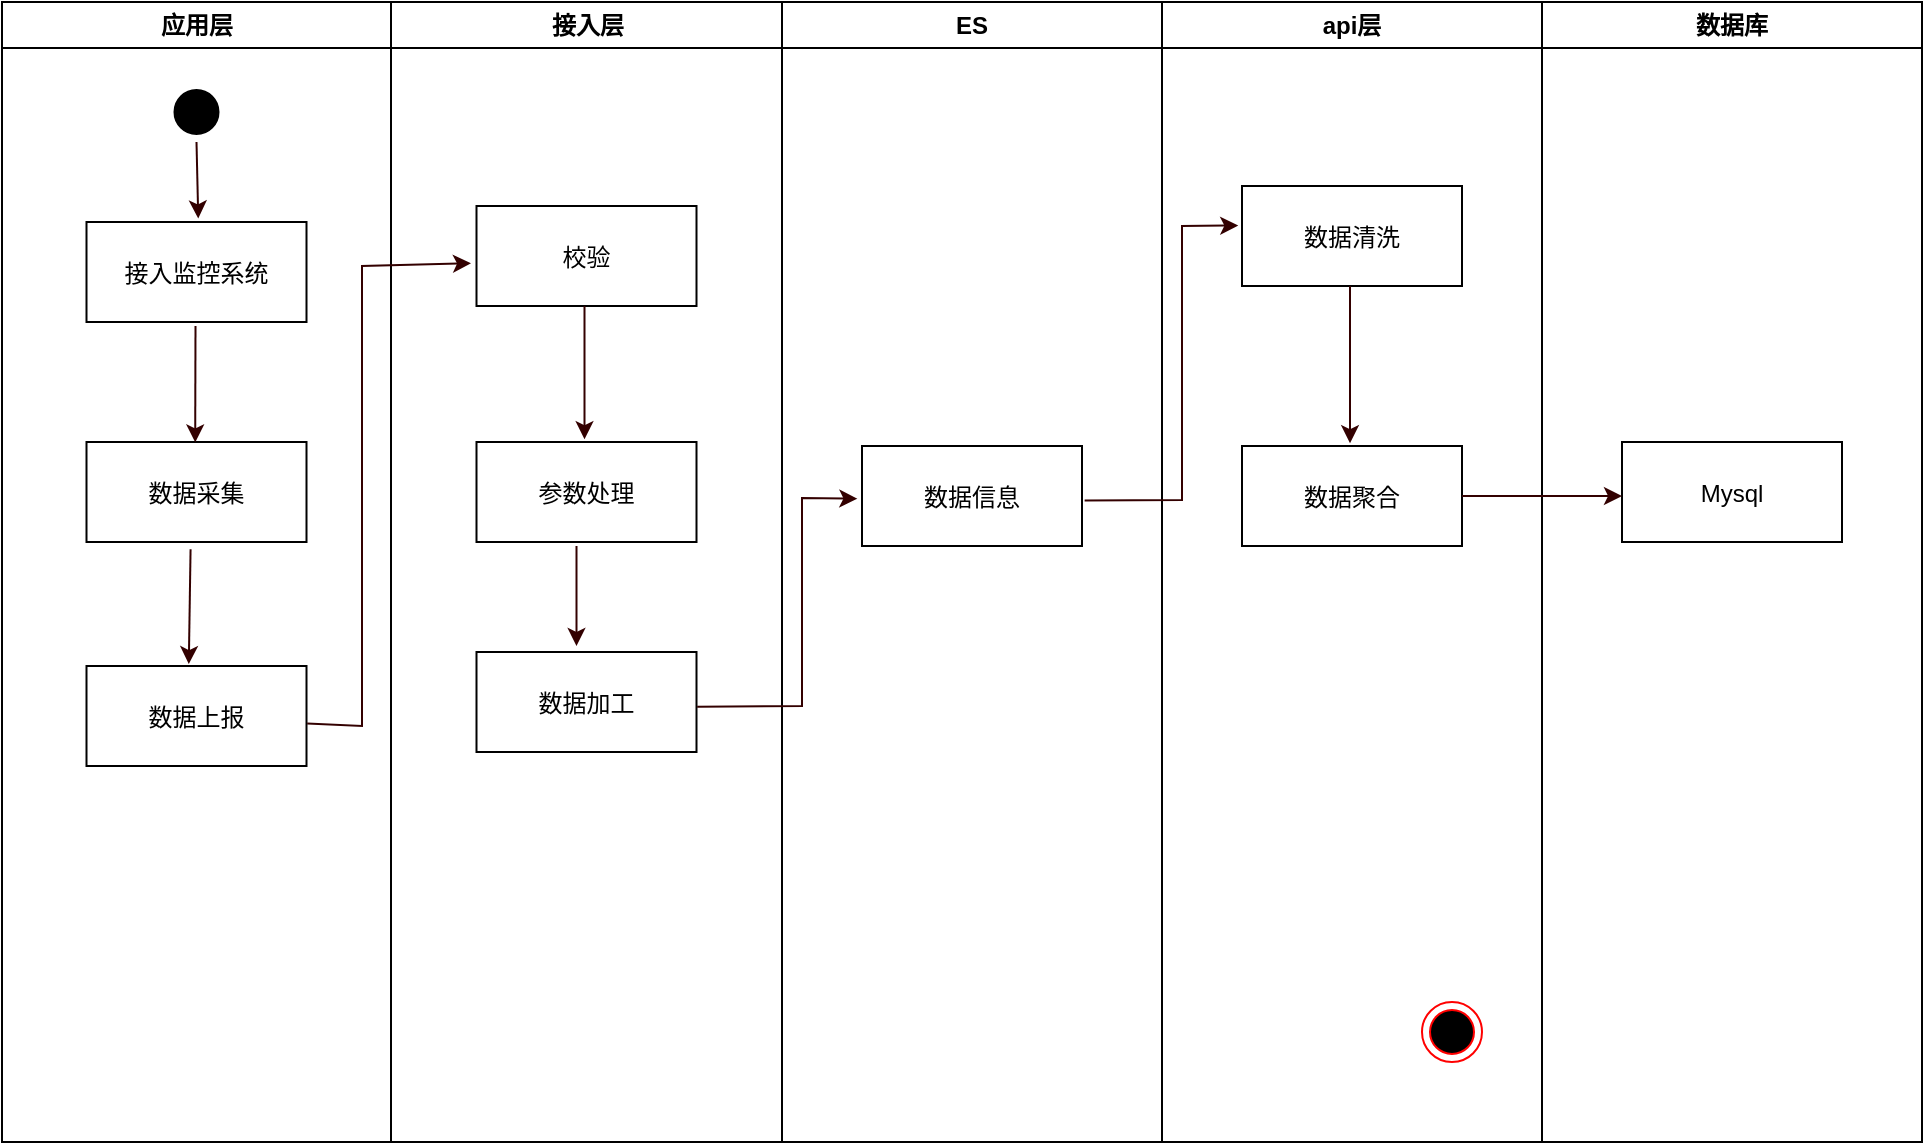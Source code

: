<mxfile version="20.8.19" type="github">
  <diagram name="Page-1" id="e7e014a7-5840-1c2e-5031-d8a46d1fe8dd">
    <mxGraphModel dx="1235" dy="684" grid="1" gridSize="10" guides="1" tooltips="1" connect="1" arrows="1" fold="1" page="1" pageScale="1" pageWidth="1169" pageHeight="826" background="none" math="0" shadow="0">
      <root>
        <mxCell id="0" />
        <mxCell id="1" parent="0" />
        <mxCell id="2" value="应用层" style="swimlane;whiteSpace=wrap" parent="1" vertex="1">
          <mxGeometry x="250" y="128" width="194.5" height="570" as="geometry" />
        </mxCell>
        <mxCell id="5" value="" style="ellipse;shape=startState;fillColor=#000000;strokeColor=#000000;" parent="2" vertex="1">
          <mxGeometry x="82.25" y="40" width="30" height="30" as="geometry" />
        </mxCell>
        <mxCell id="7" value="接入监控系统" style="" parent="2" vertex="1">
          <mxGeometry x="42.25" y="110" width="110" height="50" as="geometry" />
        </mxCell>
        <mxCell id="8" value="数据采集" style="" parent="2" vertex="1">
          <mxGeometry x="42.25" y="220" width="110" height="50" as="geometry" />
        </mxCell>
        <mxCell id="10" value="数据上报" style="" parent="2" vertex="1">
          <mxGeometry x="42.25" y="332" width="110" height="50" as="geometry" />
        </mxCell>
        <mxCell id="DrsEd7ObtTv_xb2q4TgE-41" value="" style="endArrow=classic;html=1;rounded=0;strokeColor=#330000;entryX=0.494;entryY=0.004;entryDx=0;entryDy=0;entryPerimeter=0;" edge="1" parent="2" target="8">
          <mxGeometry width="50" height="50" relative="1" as="geometry">
            <mxPoint x="96.75" y="162" as="sourcePoint" />
            <mxPoint x="377.75" y="252" as="targetPoint" />
          </mxGeometry>
        </mxCell>
        <mxCell id="DrsEd7ObtTv_xb2q4TgE-42" value="" style="endArrow=classic;html=1;rounded=0;strokeColor=#330000;entryX=0.508;entryY=-0.036;entryDx=0;entryDy=0;entryPerimeter=0;" edge="1" parent="2" target="7">
          <mxGeometry width="50" height="50" relative="1" as="geometry">
            <mxPoint x="97.25" y="70.0" as="sourcePoint" />
            <mxPoint x="377.75" y="252" as="targetPoint" />
          </mxGeometry>
        </mxCell>
        <mxCell id="DrsEd7ObtTv_xb2q4TgE-66" value="" style="endArrow=classic;html=1;rounded=0;strokeColor=#330000;exitX=0.473;exitY=1.073;exitDx=0;exitDy=0;exitPerimeter=0;entryX=0.465;entryY=-0.019;entryDx=0;entryDy=0;entryPerimeter=0;" edge="1" parent="2" source="8" target="10">
          <mxGeometry width="50" height="50" relative="1" as="geometry">
            <mxPoint x="480" y="322" as="sourcePoint" />
            <mxPoint x="530" y="272" as="targetPoint" />
          </mxGeometry>
        </mxCell>
        <mxCell id="3" value="接入层" style="swimlane;whiteSpace=wrap" parent="1" vertex="1">
          <mxGeometry x="444.5" y="128" width="195.5" height="570" as="geometry" />
        </mxCell>
        <mxCell id="15" value="校验" style="" parent="3" vertex="1">
          <mxGeometry x="42.75" y="102" width="110" height="50" as="geometry" />
        </mxCell>
        <mxCell id="16" value="参数处理" style="" parent="3" vertex="1">
          <mxGeometry x="42.75" y="220" width="110" height="50" as="geometry" />
        </mxCell>
        <mxCell id="18" value="数据加工" style="" parent="3" vertex="1">
          <mxGeometry x="42.75" y="325" width="110" height="50" as="geometry" />
        </mxCell>
        <mxCell id="DrsEd7ObtTv_xb2q4TgE-62" value="" style="endArrow=classic;html=1;rounded=0;strokeColor=#330000;entryX=0.491;entryY=-0.028;entryDx=0;entryDy=0;entryPerimeter=0;" edge="1" parent="3" target="16">
          <mxGeometry width="50" height="50" relative="1" as="geometry">
            <mxPoint x="96.75" y="152" as="sourcePoint" />
            <mxPoint x="82.75" y="262" as="targetPoint" />
          </mxGeometry>
        </mxCell>
        <mxCell id="4" value="ES" style="swimlane;whiteSpace=wrap;strokeColor=default;startSize=23;" parent="1" vertex="1">
          <mxGeometry x="640" y="128" width="190" height="570" as="geometry" />
        </mxCell>
        <mxCell id="33" value="数据信息" style="" parent="4" vertex="1">
          <mxGeometry x="40" y="222" width="110" height="50" as="geometry" />
        </mxCell>
        <mxCell id="DrsEd7ObtTv_xb2q4TgE-46" value="api层" style="swimlane;whiteSpace=wrap" vertex="1" parent="1">
          <mxGeometry x="830" y="128" width="190" height="570" as="geometry" />
        </mxCell>
        <mxCell id="DrsEd7ObtTv_xb2q4TgE-50" value="" style="ellipse;shape=endState;fillColor=#000000;strokeColor=#ff0000" vertex="1" parent="DrsEd7ObtTv_xb2q4TgE-46">
          <mxGeometry x="130" y="500" width="30" height="30" as="geometry" />
        </mxCell>
        <mxCell id="DrsEd7ObtTv_xb2q4TgE-68" value="数据清洗" style="" vertex="1" parent="DrsEd7ObtTv_xb2q4TgE-46">
          <mxGeometry x="40" y="92" width="110" height="50" as="geometry" />
        </mxCell>
        <mxCell id="DrsEd7ObtTv_xb2q4TgE-69" value="数据聚合" style="" vertex="1" parent="DrsEd7ObtTv_xb2q4TgE-46">
          <mxGeometry x="40" y="222" width="110" height="50" as="geometry" />
        </mxCell>
        <mxCell id="DrsEd7ObtTv_xb2q4TgE-70" value="" style="endArrow=classic;html=1;rounded=0;strokeColor=#330000;entryX=0.491;entryY=-0.028;entryDx=0;entryDy=0;entryPerimeter=0;" edge="1" target="DrsEd7ObtTv_xb2q4TgE-69" parent="DrsEd7ObtTv_xb2q4TgE-46">
          <mxGeometry width="50" height="50" relative="1" as="geometry">
            <mxPoint x="94" y="142" as="sourcePoint" />
            <mxPoint x="80" y="252" as="targetPoint" />
          </mxGeometry>
        </mxCell>
        <mxCell id="DrsEd7ObtTv_xb2q4TgE-57" value="" style="endArrow=classic;html=1;rounded=0;strokeColor=#330000;exitX=1.003;exitY=0.576;exitDx=0;exitDy=0;exitPerimeter=0;entryX=-0.025;entryY=0.572;entryDx=0;entryDy=0;entryPerimeter=0;" edge="1" parent="1" source="10" target="15">
          <mxGeometry width="50" height="50" relative="1" as="geometry">
            <mxPoint x="510" y="440" as="sourcePoint" />
            <mxPoint x="460" y="260" as="targetPoint" />
            <Array as="points">
              <mxPoint x="430" y="490" />
              <mxPoint x="430" y="260" />
            </Array>
          </mxGeometry>
        </mxCell>
        <mxCell id="DrsEd7ObtTv_xb2q4TgE-63" value="" style="endArrow=classic;html=1;rounded=0;strokeColor=#330000;" edge="1" parent="1">
          <mxGeometry width="50" height="50" relative="1" as="geometry">
            <mxPoint x="537.25" y="400" as="sourcePoint" />
            <mxPoint x="537.25" y="450" as="targetPoint" />
          </mxGeometry>
        </mxCell>
        <mxCell id="DrsEd7ObtTv_xb2q4TgE-64" value="" style="endArrow=classic;html=1;rounded=0;strokeColor=#330000;exitX=1.003;exitY=0.547;exitDx=0;exitDy=0;exitPerimeter=0;entryX=-0.021;entryY=0.527;entryDx=0;entryDy=0;entryPerimeter=0;" edge="1" parent="1" source="18" target="33">
          <mxGeometry width="50" height="50" relative="1" as="geometry">
            <mxPoint x="780" y="430" as="sourcePoint" />
            <mxPoint x="830" y="380" as="targetPoint" />
            <Array as="points">
              <mxPoint x="650" y="480" />
              <mxPoint x="650" y="376" />
            </Array>
          </mxGeometry>
        </mxCell>
        <mxCell id="DrsEd7ObtTv_xb2q4TgE-71" value="" style="endArrow=classic;html=1;rounded=0;strokeColor=#330000;exitX=1.012;exitY=0.544;exitDx=0;exitDy=0;exitPerimeter=0;entryX=-0.017;entryY=0.395;entryDx=0;entryDy=0;entryPerimeter=0;" edge="1" parent="1" source="33" target="DrsEd7ObtTv_xb2q4TgE-68">
          <mxGeometry width="50" height="50" relative="1" as="geometry">
            <mxPoint x="730" y="450" as="sourcePoint" />
            <mxPoint x="850" y="240" as="targetPoint" />
            <Array as="points">
              <mxPoint x="840" y="377" />
              <mxPoint x="840" y="240" />
            </Array>
          </mxGeometry>
        </mxCell>
        <mxCell id="DrsEd7ObtTv_xb2q4TgE-72" value="数据库" style="swimlane;whiteSpace=wrap;strokeColor=default;startSize=23;" vertex="1" parent="1">
          <mxGeometry x="1020" y="128" width="190" height="570" as="geometry" />
        </mxCell>
        <mxCell id="DrsEd7ObtTv_xb2q4TgE-73" value="Mysql" style="" vertex="1" parent="DrsEd7ObtTv_xb2q4TgE-72">
          <mxGeometry x="40" y="220" width="110" height="50" as="geometry" />
        </mxCell>
        <mxCell id="DrsEd7ObtTv_xb2q4TgE-75" value="" style="endArrow=classic;html=1;rounded=0;strokeColor=#330000;entryX=0;entryY=0.54;entryDx=0;entryDy=0;entryPerimeter=0;" edge="1" parent="1" target="DrsEd7ObtTv_xb2q4TgE-73">
          <mxGeometry width="50" height="50" relative="1" as="geometry">
            <mxPoint x="980" y="375" as="sourcePoint" />
            <mxPoint x="730" y="400" as="targetPoint" />
          </mxGeometry>
        </mxCell>
      </root>
    </mxGraphModel>
  </diagram>
</mxfile>
